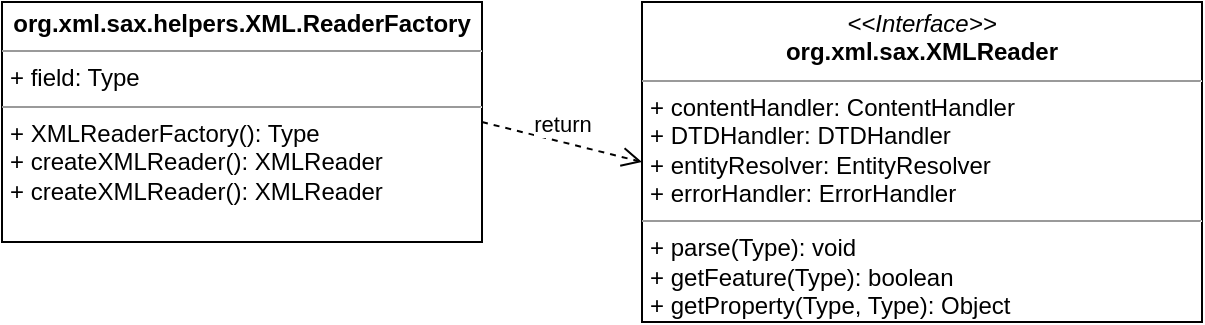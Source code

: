 <mxfile version="14.5.1" type="device"><diagram id="zCwT6p5Iokbo7z31KUiA" name="第 1 页"><mxGraphModel dx="1186" dy="725" grid="1" gridSize="10" guides="1" tooltips="1" connect="1" arrows="1" fold="1" page="1" pageScale="1" pageWidth="827" pageHeight="1169" math="0" shadow="0"><root><mxCell id="0"/><mxCell id="1" parent="0"/><mxCell id="_KrV4xYhsVrOTtrqq5QI-1" value="&lt;p style=&quot;margin: 0px ; margin-top: 4px ; text-align: center&quot;&gt;&lt;b&gt;org.xml.sax.helpers&lt;/b&gt;&lt;b&gt;.XML.ReaderFactory&lt;/b&gt;&lt;/p&gt;&lt;hr size=&quot;1&quot;&gt;&lt;p style=&quot;margin: 0px ; margin-left: 4px&quot;&gt;+ field: Type&lt;/p&gt;&lt;hr size=&quot;1&quot;&gt;&lt;p style=&quot;margin: 0px 0px 0px 4px&quot;&gt;+ XMLReaderFactory(): Type&lt;/p&gt;&lt;p style=&quot;margin: 0px 0px 0px 4px&quot;&gt;+ createXMLReader(): XMLReader&lt;/p&gt;&lt;p style=&quot;margin: 0px 0px 0px 4px&quot;&gt;+ createXMLReader(): XMLReader&lt;/p&gt;&lt;p style=&quot;margin: 0px ; margin-left: 4px&quot;&gt;&lt;br&gt;&lt;/p&gt;" style="verticalAlign=top;align=left;overflow=fill;fontSize=12;fontFamily=Helvetica;html=1;" vertex="1" parent="1"><mxGeometry x="80" y="40" width="240" height="120" as="geometry"/></mxCell><mxCell id="_KrV4xYhsVrOTtrqq5QI-3" value="&lt;p style=&quot;margin: 0px ; margin-top: 4px ; text-align: center&quot;&gt;&lt;i&gt;&amp;lt;&amp;lt;Interface&amp;gt;&amp;gt;&lt;/i&gt;&lt;br&gt;&lt;b&gt;org.xml.sax.XMLReader&lt;/b&gt;&lt;br&gt;&lt;/p&gt;&lt;hr size=&quot;1&quot;&gt;&lt;p style=&quot;margin: 0px ; margin-left: 4px&quot;&gt;+ contentHandler: ContentHandler&lt;/p&gt;&lt;p style=&quot;margin: 0px 0px 0px 4px&quot;&gt;+ DTDHandler: DTDHandler&lt;/p&gt;&lt;p style=&quot;margin: 0px 0px 0px 4px&quot;&gt;+ entityResolver: EntityResolver&lt;/p&gt;&lt;p style=&quot;margin: 0px 0px 0px 4px&quot;&gt;+ errorHandler: ErrorHandler&lt;/p&gt;&lt;hr size=&quot;1&quot;&gt;&lt;p style=&quot;margin: 0px 0px 0px 4px&quot;&gt;+ parse(Type): void&lt;/p&gt;&lt;p style=&quot;margin: 0px 0px 0px 4px&quot;&gt;+ getFeature(Type): boolean&lt;br&gt;+ getProperty(Type, Type): Object&lt;br&gt;&lt;/p&gt;&lt;p style=&quot;margin: 0px 0px 0px 4px&quot;&gt;+ setFeature(Type): void&lt;br&gt;+ setProperty(Type, Type): void&lt;/p&gt;" style="verticalAlign=top;align=left;overflow=fill;fontSize=12;fontFamily=Helvetica;html=1;" vertex="1" parent="1"><mxGeometry x="400" y="40" width="280" height="160" as="geometry"/></mxCell><mxCell id="_KrV4xYhsVrOTtrqq5QI-4" value="return" style="html=1;verticalAlign=bottom;endArrow=open;dashed=1;endSize=8;entryX=0;entryY=0.5;entryDx=0;entryDy=0;exitX=1;exitY=0.5;exitDx=0;exitDy=0;" edge="1" parent="1" source="_KrV4xYhsVrOTtrqq5QI-1" target="_KrV4xYhsVrOTtrqq5QI-3"><mxGeometry relative="1" as="geometry"><mxPoint x="330" y="280" as="sourcePoint"/><mxPoint x="250" y="280" as="targetPoint"/></mxGeometry></mxCell></root></mxGraphModel></diagram></mxfile>